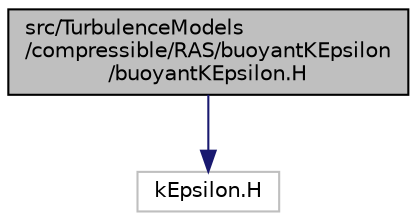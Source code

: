 digraph "src/TurbulenceModels/compressible/RAS/buoyantKEpsilon/buoyantKEpsilon.H"
{
  bgcolor="transparent";
  edge [fontname="Helvetica",fontsize="10",labelfontname="Helvetica",labelfontsize="10"];
  node [fontname="Helvetica",fontsize="10",shape=record];
  Node1 [label="src/TurbulenceModels\l/compressible/RAS/buoyantKEpsilon\l/buoyantKEpsilon.H",height=0.2,width=0.4,color="black", fillcolor="grey75", style="filled" fontcolor="black"];
  Node1 -> Node2 [color="midnightblue",fontsize="10",style="solid",fontname="Helvetica"];
  Node2 [label="kEpsilon.H",height=0.2,width=0.4,color="grey75"];
}
